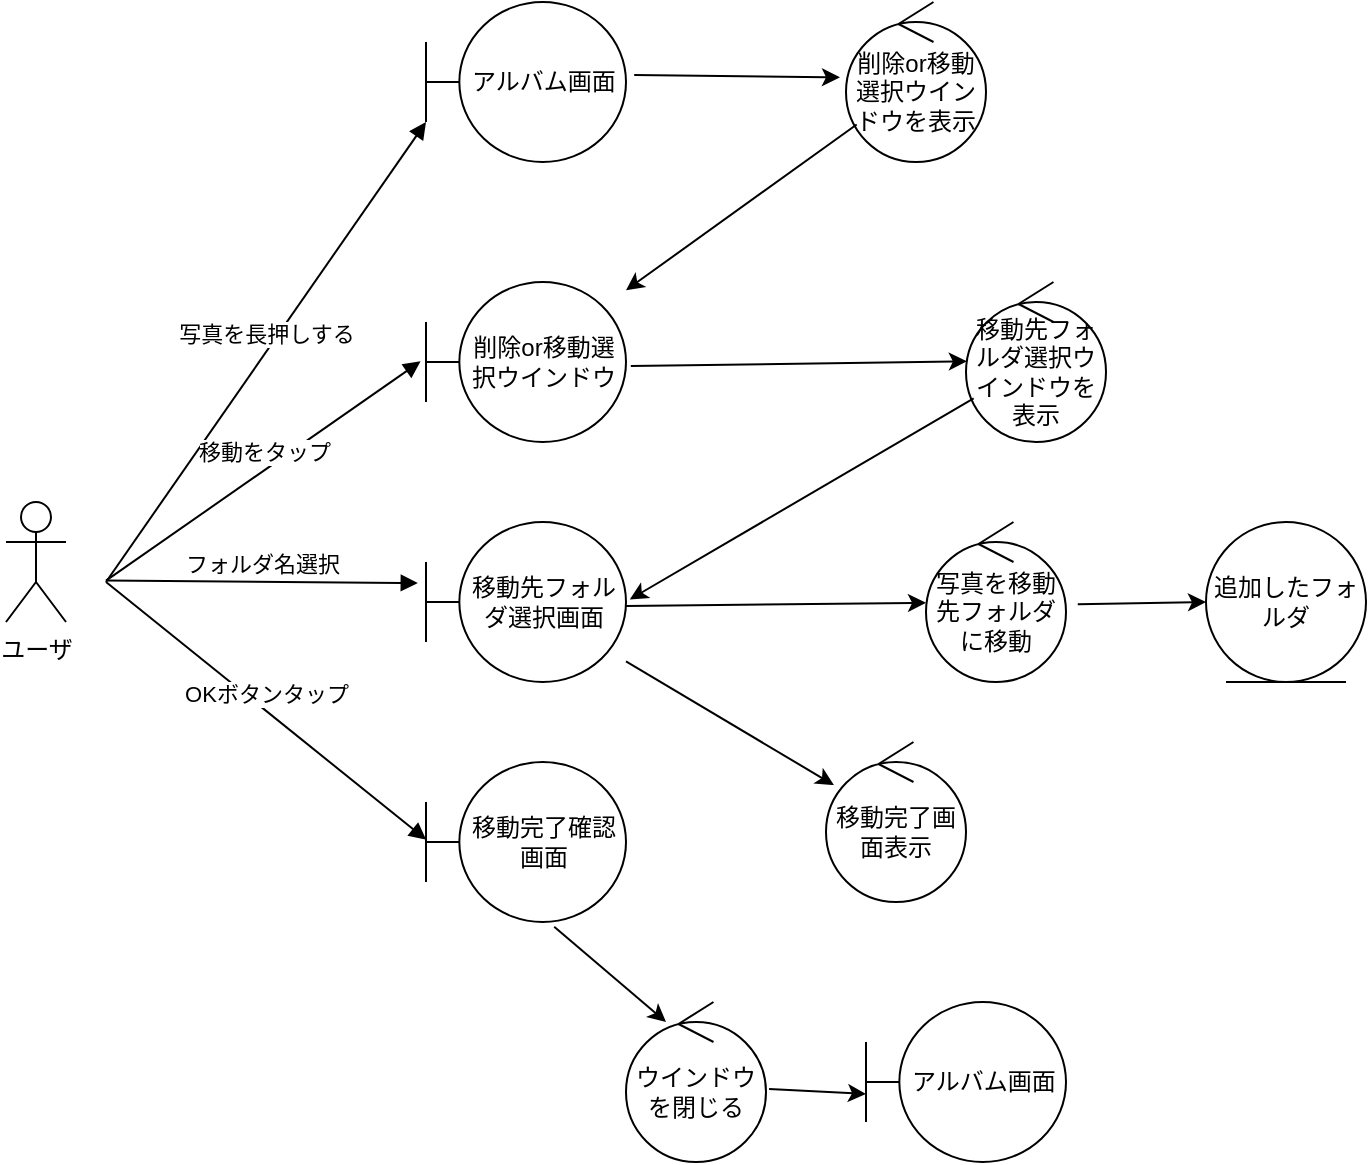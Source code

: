 <mxfile version="13.6.5">
    <diagram id="iRPApoZyTOARj-OAmiUM" name="ページ1">
        <mxGraphModel dx="1083" dy="824" grid="1" gridSize="10" guides="1" tooltips="1" connect="1" arrows="1" fold="1" page="1" pageScale="1" pageWidth="827" pageHeight="1169" math="0" shadow="0">
            <root>
                <mxCell id="0"/>
                <mxCell id="1" parent="0"/>
                <mxCell id="2" value="ユーザ" style="shape=umlActor;verticalLabelPosition=bottom;verticalAlign=top;html=1;outlineConnect=0;" vertex="1" parent="1">
                    <mxGeometry x="60" y="480" width="30" height="60" as="geometry"/>
                </mxCell>
                <mxCell id="3" value="アルバム画面" style="shape=umlBoundary;whiteSpace=wrap;html=1;" vertex="1" parent="1">
                    <mxGeometry x="270" y="230" width="100" height="80" as="geometry"/>
                </mxCell>
                <mxCell id="4" value="写真を長押しする" style="html=1;verticalAlign=bottom;endArrow=block;entryX=0;entryY=0.75;entryDx=0;entryDy=0;entryPerimeter=0;" edge="1" parent="1" target="3">
                    <mxGeometry width="80" relative="1" as="geometry">
                        <mxPoint x="110" y="520" as="sourcePoint"/>
                        <mxPoint x="500" y="650" as="targetPoint"/>
                    </mxGeometry>
                </mxCell>
                <mxCell id="5" value="削除or移動選択ウインドウを表示" style="ellipse;shape=umlControl;whiteSpace=wrap;html=1;" vertex="1" parent="1">
                    <mxGeometry x="480" y="230" width="70" height="80" as="geometry"/>
                </mxCell>
                <mxCell id="6" value="" style="endArrow=classic;html=1;" edge="1" parent="1" source="5" target="8">
                    <mxGeometry width="50" height="50" relative="1" as="geometry">
                        <mxPoint x="410" y="590" as="sourcePoint"/>
                        <mxPoint x="390" y="460" as="targetPoint"/>
                    </mxGeometry>
                </mxCell>
                <mxCell id="7" value="" style="endArrow=classic;html=1;exitX=1.041;exitY=0.457;exitDx=0;exitDy=0;exitPerimeter=0;entryX=-0.043;entryY=0.471;entryDx=0;entryDy=0;entryPerimeter=0;" edge="1" parent="1" source="3" target="5">
                    <mxGeometry width="50" height="50" relative="1" as="geometry">
                        <mxPoint x="410" y="590" as="sourcePoint"/>
                        <mxPoint x="460" y="540" as="targetPoint"/>
                    </mxGeometry>
                </mxCell>
                <mxCell id="8" value="削除or移動選択ウインドウ" style="shape=umlBoundary;whiteSpace=wrap;html=1;" vertex="1" parent="1">
                    <mxGeometry x="270" y="370" width="100" height="80" as="geometry"/>
                </mxCell>
                <mxCell id="9" value="移動をタップ" style="html=1;verticalAlign=bottom;endArrow=block;entryX=-0.027;entryY=0.496;entryDx=0;entryDy=0;entryPerimeter=0;" edge="1" parent="1" target="8">
                    <mxGeometry width="80" relative="1" as="geometry">
                        <mxPoint x="110" y="519.29" as="sourcePoint"/>
                        <mxPoint x="190" y="519.29" as="targetPoint"/>
                    </mxGeometry>
                </mxCell>
                <mxCell id="10" value="移動先フォルダ選択ウインドウを表示" style="ellipse;shape=umlControl;whiteSpace=wrap;html=1;" vertex="1" parent="1">
                    <mxGeometry x="540" y="370" width="70" height="80" as="geometry"/>
                </mxCell>
                <mxCell id="11" value="" style="endArrow=classic;html=1;exitX=1.024;exitY=0.525;exitDx=0;exitDy=0;exitPerimeter=0;entryX=0.006;entryY=0.496;entryDx=0;entryDy=0;entryPerimeter=0;" edge="1" parent="1" source="8" target="10">
                    <mxGeometry width="50" height="50" relative="1" as="geometry">
                        <mxPoint x="410" y="590" as="sourcePoint"/>
                        <mxPoint x="460" y="540" as="targetPoint"/>
                    </mxGeometry>
                </mxCell>
                <mxCell id="12" value="移動先フォルダ選択画面" style="shape=umlBoundary;whiteSpace=wrap;html=1;" vertex="1" parent="1">
                    <mxGeometry x="270" y="490" width="100" height="80" as="geometry"/>
                </mxCell>
                <mxCell id="13" value="フォルダ名選択" style="html=1;verticalAlign=bottom;endArrow=block;entryX=-0.041;entryY=0.382;entryDx=0;entryDy=0;entryPerimeter=0;" edge="1" parent="1" target="12">
                    <mxGeometry width="80" relative="1" as="geometry">
                        <mxPoint x="110" y="519.29" as="sourcePoint"/>
                        <mxPoint x="190" y="519.29" as="targetPoint"/>
                    </mxGeometry>
                </mxCell>
                <mxCell id="17" value="写真を移動先フォルダに移動" style="ellipse;shape=umlControl;whiteSpace=wrap;html=1;" vertex="1" parent="1">
                    <mxGeometry x="520" y="490" width="70" height="80" as="geometry"/>
                </mxCell>
                <mxCell id="20" value="" style="endArrow=classic;html=1;entryX=1.019;entryY=0.484;entryDx=0;entryDy=0;entryPerimeter=0;" edge="1" parent="1" source="10" target="12">
                    <mxGeometry width="50" height="50" relative="1" as="geometry">
                        <mxPoint x="410" y="590" as="sourcePoint"/>
                        <mxPoint x="460" y="540" as="targetPoint"/>
                    </mxGeometry>
                </mxCell>
                <mxCell id="21" value="" style="endArrow=classic;html=1;" edge="1" parent="1" target="17">
                    <mxGeometry width="50" height="50" relative="1" as="geometry">
                        <mxPoint x="370" y="532" as="sourcePoint"/>
                        <mxPoint x="460" y="540" as="targetPoint"/>
                    </mxGeometry>
                </mxCell>
                <mxCell id="22" value="追加したフォルダ" style="ellipse;shape=umlEntity;whiteSpace=wrap;html=1;" vertex="1" parent="1">
                    <mxGeometry x="660" y="490" width="80" height="80" as="geometry"/>
                </mxCell>
                <mxCell id="23" value="" style="endArrow=classic;html=1;exitX=1.084;exitY=0.514;exitDx=0;exitDy=0;exitPerimeter=0;entryX=0;entryY=0.5;entryDx=0;entryDy=0;" edge="1" parent="1" source="17" target="22">
                    <mxGeometry width="50" height="50" relative="1" as="geometry">
                        <mxPoint x="410" y="590" as="sourcePoint"/>
                        <mxPoint x="460" y="540" as="targetPoint"/>
                    </mxGeometry>
                </mxCell>
                <mxCell id="24" value="移動完了画面表示" style="ellipse;shape=umlControl;whiteSpace=wrap;html=1;" vertex="1" parent="1">
                    <mxGeometry x="470" y="600" width="70" height="80" as="geometry"/>
                </mxCell>
                <mxCell id="25" value="" style="endArrow=classic;html=1;" edge="1" parent="1" source="12" target="24">
                    <mxGeometry width="50" height="50" relative="1" as="geometry">
                        <mxPoint x="410" y="590" as="sourcePoint"/>
                        <mxPoint x="460" y="540" as="targetPoint"/>
                    </mxGeometry>
                </mxCell>
                <mxCell id="26" value="移動完了確認画面" style="shape=umlBoundary;whiteSpace=wrap;html=1;" vertex="1" parent="1">
                    <mxGeometry x="270" y="610" width="100" height="80" as="geometry"/>
                </mxCell>
                <mxCell id="27" value="OKボタンタップ" style="html=1;verticalAlign=bottom;endArrow=block;entryX=0.001;entryY=0.486;entryDx=0;entryDy=0;entryPerimeter=0;" edge="1" parent="1" target="26">
                    <mxGeometry width="80" relative="1" as="geometry">
                        <mxPoint x="110" y="520" as="sourcePoint"/>
                        <mxPoint x="480" y="570" as="targetPoint"/>
                    </mxGeometry>
                </mxCell>
                <mxCell id="29" value="ウインドウを閉じる" style="ellipse;shape=umlControl;whiteSpace=wrap;html=1;" vertex="1" parent="1">
                    <mxGeometry x="370" y="730" width="70" height="80" as="geometry"/>
                </mxCell>
                <mxCell id="31" value="" style="endArrow=classic;html=1;exitX=0.641;exitY=1.029;exitDx=0;exitDy=0;exitPerimeter=0;entryX=0.286;entryY=0.125;entryDx=0;entryDy=0;entryPerimeter=0;" edge="1" parent="1" source="26" target="29">
                    <mxGeometry width="50" height="50" relative="1" as="geometry">
                        <mxPoint x="410" y="590" as="sourcePoint"/>
                        <mxPoint x="334" y="740" as="targetPoint"/>
                    </mxGeometry>
                </mxCell>
                <mxCell id="33" value="アルバム画面" style="shape=umlBoundary;whiteSpace=wrap;html=1;" vertex="1" parent="1">
                    <mxGeometry x="490" y="730" width="100" height="80" as="geometry"/>
                </mxCell>
                <mxCell id="34" value="" style="endArrow=classic;html=1;exitX=1.022;exitY=0.543;exitDx=0;exitDy=0;exitPerimeter=0;" edge="1" parent="1" source="29">
                    <mxGeometry width="50" height="50" relative="1" as="geometry">
                        <mxPoint x="410" y="590" as="sourcePoint"/>
                        <mxPoint x="490" y="776" as="targetPoint"/>
                    </mxGeometry>
                </mxCell>
            </root>
        </mxGraphModel>
    </diagram>
</mxfile>